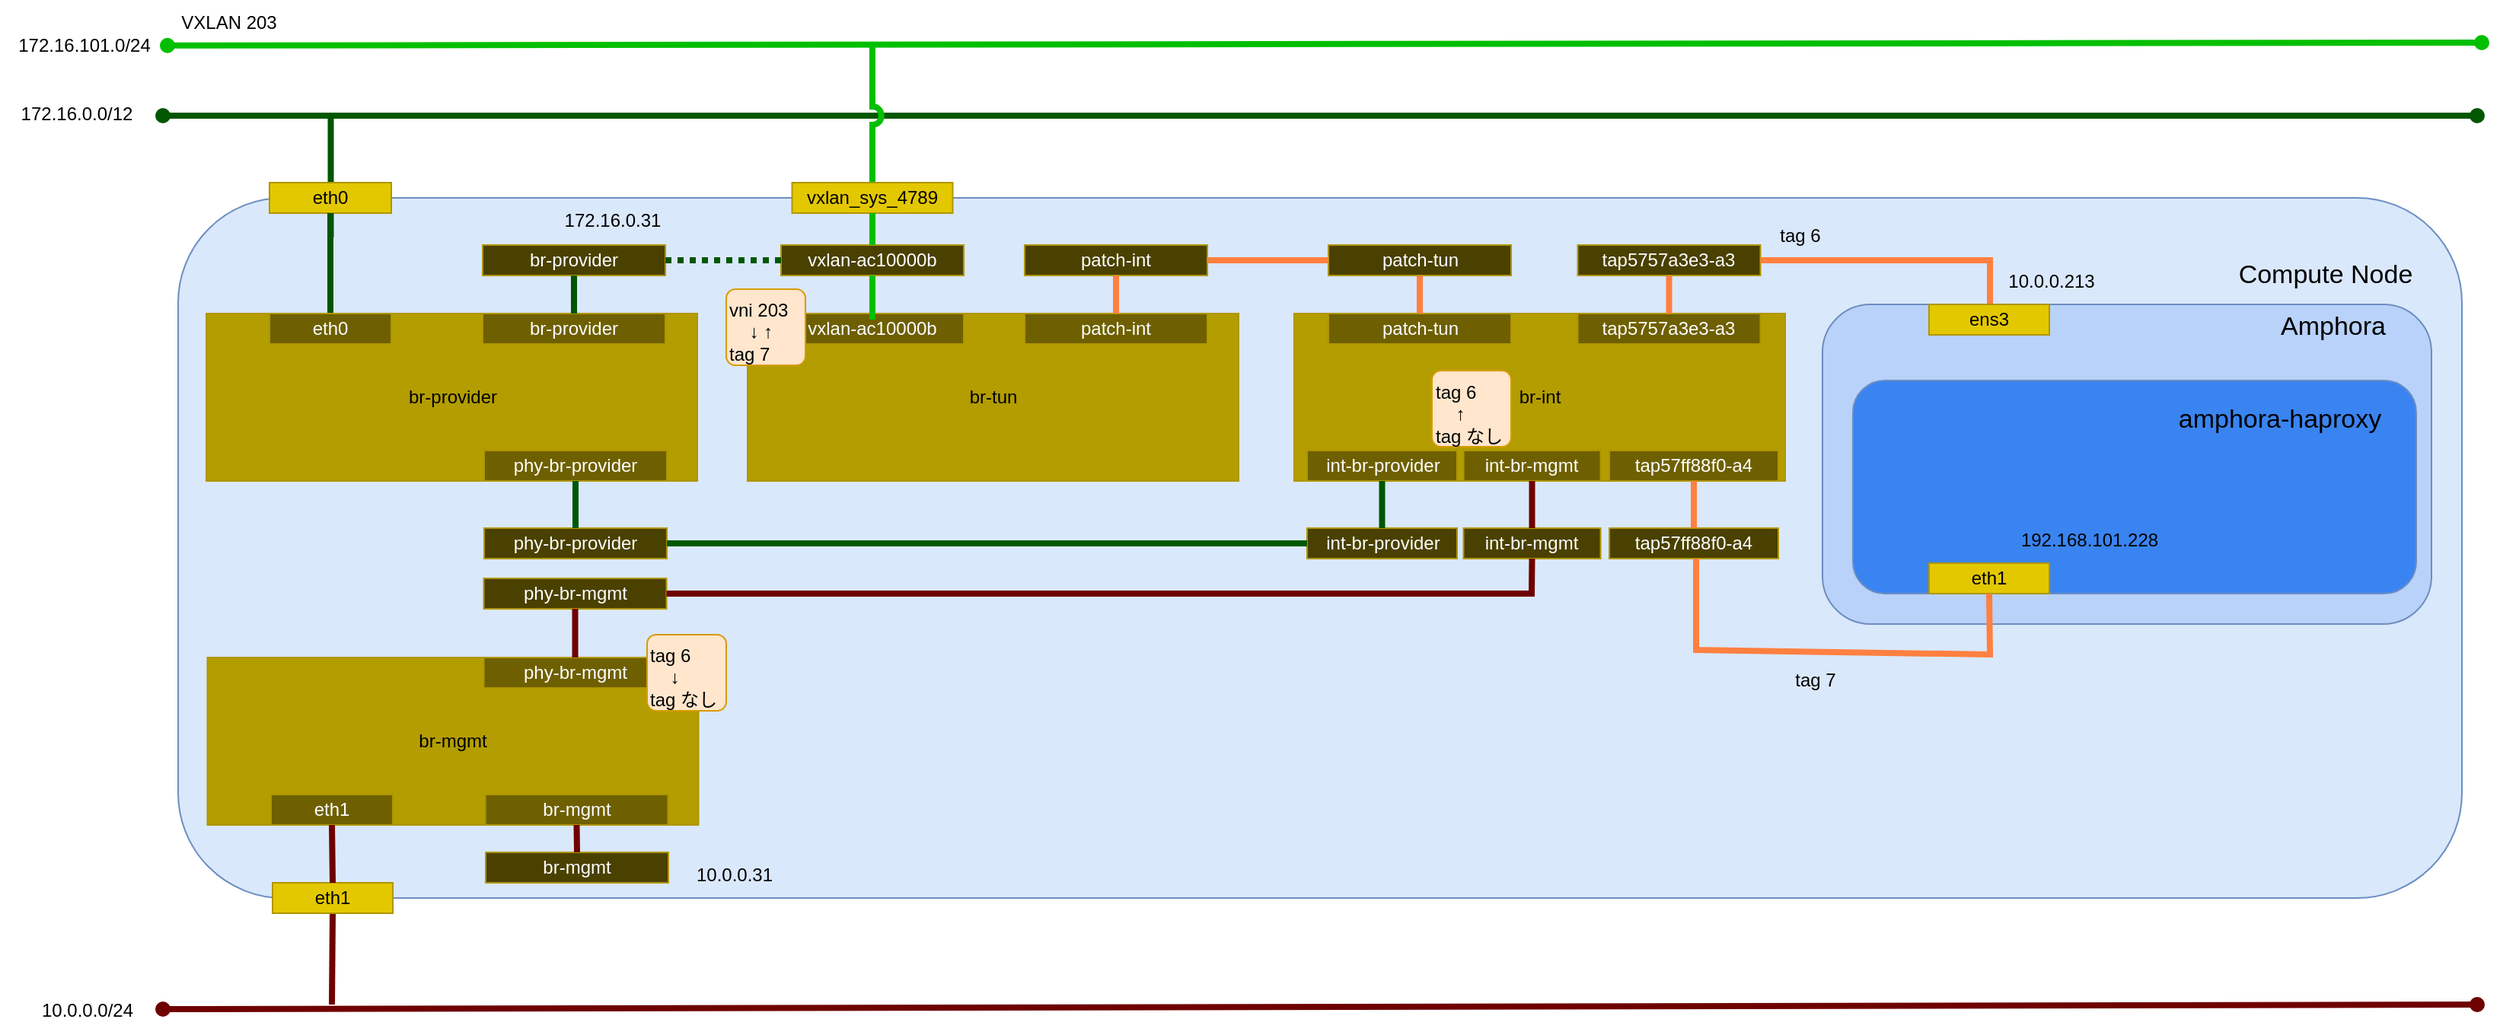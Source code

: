<mxfile version="24.3.1" type="device">
  <diagram name="ページ1" id="6O8cq4Rfigk1k-ii5kAo">
    <mxGraphModel dx="3401" dy="2008" grid="1" gridSize="10" guides="1" tooltips="1" connect="1" arrows="1" fold="1" page="1" pageScale="1" pageWidth="827" pageHeight="1169" math="0" shadow="0">
      <root>
        <mxCell id="0" />
        <object label="ネットワーク" id="1">
          <mxCell style="locked=1;" parent="0" />
        </object>
        <mxCell id="ExSx5SIZApUU_Iw7rpWn-4" value="" style="endArrow=oval;html=1;rounded=0;startArrow=oval;startFill=1;endFill=1;strokeWidth=4;fillColor=#a20025;strokeColor=#6F0000;" parent="1" edge="1">
          <mxGeometry width="50" height="50" relative="1" as="geometry">
            <mxPoint x="-720" y="633" as="sourcePoint" />
            <mxPoint x="800" y="630" as="targetPoint" />
          </mxGeometry>
        </mxCell>
        <mxCell id="ExSx5SIZApUU_Iw7rpWn-5" value="" style="endArrow=oval;html=1;rounded=0;startArrow=oval;startFill=1;endFill=1;strokeWidth=4;fillColor=#008a00;strokeColor=#005700;" parent="1" edge="1">
          <mxGeometry width="50" height="50" relative="1" as="geometry">
            <mxPoint x="-720" y="46" as="sourcePoint" />
            <mxPoint x="800" y="46" as="targetPoint" />
          </mxGeometry>
        </mxCell>
        <mxCell id="ExSx5SIZApUU_Iw7rpWn-10" value="172.16.0.0/12" style="text;html=1;align=center;verticalAlign=middle;resizable=0;points=[];autosize=1;strokeColor=none;fillColor=none;" parent="1" vertex="1">
          <mxGeometry x="-827" y="30" width="100" height="30" as="geometry" />
        </mxCell>
        <mxCell id="ExSx5SIZApUU_Iw7rpWn-11" value="10.0.0.0/24" style="text;html=1;align=center;verticalAlign=middle;resizable=0;points=[];autosize=1;strokeColor=none;fillColor=none;" parent="1" vertex="1">
          <mxGeometry x="-810" y="619" width="80" height="30" as="geometry" />
        </mxCell>
        <mxCell id="ExSx5SIZApUU_Iw7rpWn-25" value="" style="endArrow=none;html=1;rounded=0;startArrow=none;startFill=0;endFill=0;strokeWidth=4;fillColor=#a20025;strokeColor=#6F0000;exitX=0.5;exitY=1;exitDx=0;exitDy=0;" parent="1" edge="1" source="ExSx5SIZApUU_Iw7rpWn-26">
          <mxGeometry width="50" height="50" relative="1" as="geometry">
            <mxPoint x="-609" y="550" as="sourcePoint" />
            <mxPoint x="-609" y="630" as="targetPoint" />
          </mxGeometry>
        </mxCell>
        <mxCell id="00LDoGVnCndl6ptWecl0-33" value="" style="endArrow=oval;html=1;rounded=0;startArrow=oval;startFill=1;endFill=1;strokeWidth=4;fillColor=#008a00;strokeColor=#02BF02;" parent="1" edge="1">
          <mxGeometry width="50" height="50" relative="1" as="geometry">
            <mxPoint x="-717" y="-0.13" as="sourcePoint" />
            <mxPoint x="803" y="-2" as="targetPoint" />
          </mxGeometry>
        </mxCell>
        <mxCell id="00LDoGVnCndl6ptWecl0-34" value="172.16.101.0/24" style="text;html=1;align=center;verticalAlign=middle;resizable=0;points=[];autosize=1;strokeColor=none;fillColor=none;" parent="1" vertex="1">
          <mxGeometry x="-827" y="-15" width="110" height="30" as="geometry" />
        </mxCell>
        <mxCell id="00LDoGVnCndl6ptWecl0-35" value="VXLAN 203" style="text;html=1;align=center;verticalAlign=middle;resizable=0;points=[];autosize=1;strokeColor=none;fillColor=none;" parent="1" vertex="1">
          <mxGeometry x="-717" y="-30" width="80" height="30" as="geometry" />
        </mxCell>
        <mxCell id="00LDoGVnCndl6ptWecl0-40" value="" style="endArrow=none;html=1;rounded=0;startArrow=none;startFill=0;endFill=0;strokeWidth=4;fillColor=#008a00;strokeColor=#02BF02;jumpStyle=arc;entryX=0.5;entryY=0;entryDx=0;entryDy=0;" parent="1" edge="1" target="00LDoGVnCndl6ptWecl0-36">
          <mxGeometry width="50" height="50" relative="1" as="geometry">
            <mxPoint x="-254" as="sourcePoint" />
            <mxPoint x="-253" y="420" as="targetPoint" />
          </mxGeometry>
        </mxCell>
        <object label="マシン" id="ExSx5SIZApUU_Iw7rpWn-6">
          <mxCell style="locked=1;" parent="0" />
        </object>
        <mxCell id="ExSx5SIZApUU_Iw7rpWn-7" value="" style="rounded=1;whiteSpace=wrap;html=1;fillColor=#dae8fc;strokeColor=#6c8ebf;align=center;horizontal=1;" parent="ExSx5SIZApUU_Iw7rpWn-6" vertex="1">
          <mxGeometry x="-710" y="100" width="1500" height="460" as="geometry" />
        </mxCell>
        <mxCell id="ExSx5SIZApUU_Iw7rpWn-26" value="eth1" style="rounded=0;whiteSpace=wrap;html=1;fillColor=#e3c800;fontColor=#000000;strokeColor=#B09500;" parent="ExSx5SIZApUU_Iw7rpWn-6" vertex="1">
          <mxGeometry x="-648" y="550" width="79" height="20" as="geometry" />
        </mxCell>
        <mxCell id="ExSx5SIZApUU_Iw7rpWn-33" value="10.0.0.31" style="text;html=1;align=center;verticalAlign=middle;resizable=0;points=[];autosize=1;strokeColor=none;fillColor=none;" parent="ExSx5SIZApUU_Iw7rpWn-6" vertex="1">
          <mxGeometry x="-380" y="530" width="70" height="30" as="geometry" />
        </mxCell>
        <mxCell id="ExSx5SIZApUU_Iw7rpWn-36" value="172.16.0.31" style="text;html=1;align=center;verticalAlign=middle;resizable=0;points=[];autosize=1;strokeColor=none;fillColor=none;" parent="ExSx5SIZApUU_Iw7rpWn-6" vertex="1">
          <mxGeometry x="-470" y="100" width="90" height="30" as="geometry" />
        </mxCell>
        <mxCell id="21zLahzKs5m0MUraH8DA-1" value="&lt;font style=&quot;font-size: 17px;&quot;&gt;Compute Node&lt;/font&gt;" style="text;html=1;align=center;verticalAlign=middle;resizable=0;points=[];autosize=1;strokeColor=none;fillColor=none;" parent="ExSx5SIZApUU_Iw7rpWn-6" vertex="1">
          <mxGeometry x="630" y="136" width="140" height="30" as="geometry" />
        </mxCell>
        <mxCell id="dvhGGXUbRXbrGdrFJpqn-10" value="" style="group" parent="ExSx5SIZApUU_Iw7rpWn-6" vertex="1" connectable="0">
          <mxGeometry x="-664.5" y="176" width="354.5" height="125" as="geometry" />
        </mxCell>
        <mxCell id="21zLahzKs5m0MUraH8DA-2" value="br-provider" style="rounded=0;whiteSpace=wrap;html=1;fillColor=#B39D00;fontColor=#000000;strokeColor=#B09500;" parent="dvhGGXUbRXbrGdrFJpqn-10" vertex="1">
          <mxGeometry x="-27" width="322.5" height="110" as="geometry" />
        </mxCell>
        <mxCell id="dvhGGXUbRXbrGdrFJpqn-7" value="&lt;font color=&quot;#ffffff&quot;&gt;phy-br-provider&lt;/font&gt;" style="rounded=0;whiteSpace=wrap;html=1;fillColor=#6E6000;fontColor=#000000;strokeColor=#B09500;" parent="dvhGGXUbRXbrGdrFJpqn-10" vertex="1">
          <mxGeometry x="155.5" y="90" width="120" height="20" as="geometry" />
        </mxCell>
        <mxCell id="dvhGGXUbRXbrGdrFJpqn-9" value="&lt;font color=&quot;#ffffff&quot;&gt;br-provider&lt;/font&gt;" style="rounded=0;whiteSpace=wrap;html=1;fillColor=#6E6000;fontColor=#000000;strokeColor=#B09500;" parent="dvhGGXUbRXbrGdrFJpqn-10" vertex="1">
          <mxGeometry x="154.5" width="120" height="20" as="geometry" />
        </mxCell>
        <mxCell id="ExSx5SIZApUU_Iw7rpWn-20" value="" style="endArrow=none;html=1;rounded=0;startArrow=none;startFill=0;endFill=0;strokeWidth=4;fillColor=#008a00;strokeColor=#005700;exitX=0.5;exitY=1;exitDx=0;exitDy=0;" parent="dvhGGXUbRXbrGdrFJpqn-10" edge="1">
          <mxGeometry width="50" height="50" relative="1" as="geometry">
            <mxPoint x="54.75" y="-130" as="sourcePoint" />
            <mxPoint x="54.75" y="-50" as="targetPoint" />
          </mxGeometry>
        </mxCell>
        <mxCell id="ExSx5SIZApUU_Iw7rpWn-32" value="eth0" style="rounded=0;whiteSpace=wrap;html=1;fillColor=#e3c800;fontColor=#000000;strokeColor=#B09500;" parent="dvhGGXUbRXbrGdrFJpqn-10" vertex="1">
          <mxGeometry x="14.5" y="-86" width="80" height="20" as="geometry" />
        </mxCell>
        <mxCell id="21zLahzKs5m0MUraH8DA-3" value="" style="endArrow=none;html=1;rounded=0;startArrow=none;startFill=0;endFill=0;strokeWidth=4;fillColor=#008a00;strokeColor=#005700;exitX=0.5;exitY=1;exitDx=0;exitDy=0;entryX=0.5;entryY=0;entryDx=0;entryDy=0;" parent="dvhGGXUbRXbrGdrFJpqn-10" source="ExSx5SIZApUU_Iw7rpWn-32" target="dvhGGXUbRXbrGdrFJpqn-1" edge="1">
          <mxGeometry width="50" height="50" relative="1" as="geometry">
            <mxPoint x="-24.25" y="-40" as="sourcePoint" />
            <mxPoint x="-24.25" y="40" as="targetPoint" />
          </mxGeometry>
        </mxCell>
        <mxCell id="dvhGGXUbRXbrGdrFJpqn-1" value="&lt;font color=&quot;#ffffff&quot;&gt;eth0&lt;/font&gt;" style="rounded=0;whiteSpace=wrap;html=1;fillColor=#6E6000;fontColor=#000000;strokeColor=#B09500;" parent="dvhGGXUbRXbrGdrFJpqn-10" vertex="1">
          <mxGeometry x="14.5" width="80" height="20" as="geometry" />
        </mxCell>
        <mxCell id="dvhGGXUbRXbrGdrFJpqn-13" value="br-int" style="rounded=0;whiteSpace=wrap;html=1;fillColor=#B39D00;fontColor=#000000;strokeColor=#B09500;" parent="ExSx5SIZApUU_Iw7rpWn-6" vertex="1">
          <mxGeometry x="23" y="176" width="322.5" height="110" as="geometry" />
        </mxCell>
        <mxCell id="dvhGGXUbRXbrGdrFJpqn-15" value="&lt;font color=&quot;#ffffff&quot;&gt;tap57ff88f0-a4&lt;/font&gt;" style="rounded=0;whiteSpace=wrap;html=1;fillColor=#6E6000;fontColor=#000000;strokeColor=#B09500;" parent="ExSx5SIZApUU_Iw7rpWn-6" vertex="1">
          <mxGeometry x="230" y="266" width="111" height="20" as="geometry" />
        </mxCell>
        <mxCell id="dvhGGXUbRXbrGdrFJpqn-16" value="&lt;font color=&quot;#ffffff&quot;&gt;int-br-provider&lt;/font&gt;" style="rounded=0;whiteSpace=wrap;html=1;fillColor=#6E6000;fontColor=#000000;strokeColor=#B09500;" parent="ExSx5SIZApUU_Iw7rpWn-6" vertex="1">
          <mxGeometry x="31.5" y="266" width="98.5" height="20" as="geometry" />
        </mxCell>
        <mxCell id="dvhGGXUbRXbrGdrFJpqn-18" value="&lt;font color=&quot;#ffffff&quot;&gt;br-provider&lt;/font&gt;" style="rounded=0;whiteSpace=wrap;html=1;fillColor=#4A4100;fontColor=#000000;strokeColor=#B09500;" parent="ExSx5SIZApUU_Iw7rpWn-6" vertex="1">
          <mxGeometry x="-510" y="131" width="120" height="20" as="geometry" />
        </mxCell>
        <mxCell id="dvhGGXUbRXbrGdrFJpqn-19" value="&lt;font color=&quot;#ffffff&quot;&gt;phy-br-provider&lt;/font&gt;" style="rounded=0;whiteSpace=wrap;html=1;fillColor=#4A4100;fontColor=#000000;strokeColor=#B09500;" parent="ExSx5SIZApUU_Iw7rpWn-6" vertex="1">
          <mxGeometry x="-509" y="317" width="120" height="20" as="geometry" />
        </mxCell>
        <mxCell id="dvhGGXUbRXbrGdrFJpqn-21" value="&lt;font color=&quot;#ffffff&quot;&gt;int-br-provider&lt;/font&gt;" style="rounded=0;whiteSpace=wrap;html=1;fillColor=#4A4100;fontColor=#000000;strokeColor=#B09500;" parent="ExSx5SIZApUU_Iw7rpWn-6" vertex="1">
          <mxGeometry x="31.5" y="317" width="98.5" height="20" as="geometry" />
        </mxCell>
        <mxCell id="dvhGGXUbRXbrGdrFJpqn-22" value="&lt;font color=&quot;#ffffff&quot;&gt;tap57ff88f0-a4&lt;/font&gt;" style="rounded=0;whiteSpace=wrap;html=1;fillColor=#4A4100;fontColor=#000000;strokeColor=#B09500;" parent="ExSx5SIZApUU_Iw7rpWn-6" vertex="1">
          <mxGeometry x="230" y="317" width="111" height="20" as="geometry" />
        </mxCell>
        <mxCell id="dvhGGXUbRXbrGdrFJpqn-23" value="" style="endArrow=none;html=1;rounded=0;startArrow=none;startFill=0;endFill=0;strokeWidth=4;fillColor=#008a00;strokeColor=#005700;exitX=0.5;exitY=0;exitDx=0;exitDy=0;entryX=0.5;entryY=1;entryDx=0;entryDy=0;" parent="ExSx5SIZApUU_Iw7rpWn-6" source="dvhGGXUbRXbrGdrFJpqn-9" target="dvhGGXUbRXbrGdrFJpqn-18" edge="1">
          <mxGeometry width="50" height="50" relative="1" as="geometry">
            <mxPoint x="-450" y="180" as="sourcePoint" />
            <mxPoint x="-450" y="150" as="targetPoint" />
          </mxGeometry>
        </mxCell>
        <mxCell id="dvhGGXUbRXbrGdrFJpqn-24" value="" style="endArrow=none;html=1;rounded=0;startArrow=none;startFill=0;endFill=0;strokeWidth=4;fillColor=#008a00;strokeColor=#005700;exitX=0.5;exitY=1;exitDx=0;exitDy=0;" parent="ExSx5SIZApUU_Iw7rpWn-6" source="dvhGGXUbRXbrGdrFJpqn-7" target="dvhGGXUbRXbrGdrFJpqn-19" edge="1">
          <mxGeometry width="50" height="50" relative="1" as="geometry">
            <mxPoint x="-599" y="296" as="sourcePoint" />
            <mxPoint x="-599" y="336" as="targetPoint" />
          </mxGeometry>
        </mxCell>
        <mxCell id="dvhGGXUbRXbrGdrFJpqn-25" value="" style="endArrow=none;html=1;rounded=0;startArrow=none;startFill=0;endFill=0;strokeWidth=4;fillColor=#008a00;strokeColor=#005700;exitX=0;exitY=0.5;exitDx=0;exitDy=0;entryX=1;entryY=0.5;entryDx=0;entryDy=0;" parent="ExSx5SIZApUU_Iw7rpWn-6" source="dvhGGXUbRXbrGdrFJpqn-21" target="dvhGGXUbRXbrGdrFJpqn-19" edge="1">
          <mxGeometry width="50" height="50" relative="1" as="geometry">
            <mxPoint x="-412" y="296" as="sourcePoint" />
            <mxPoint x="-412" y="336" as="targetPoint" />
          </mxGeometry>
        </mxCell>
        <mxCell id="dvhGGXUbRXbrGdrFJpqn-26" value="" style="endArrow=none;html=1;rounded=0;startArrow=none;startFill=0;endFill=0;strokeWidth=4;fillColor=#008a00;strokeColor=#005700;exitX=0.5;exitY=1;exitDx=0;exitDy=0;" parent="ExSx5SIZApUU_Iw7rpWn-6" source="dvhGGXUbRXbrGdrFJpqn-16" target="dvhGGXUbRXbrGdrFJpqn-21" edge="1">
          <mxGeometry width="50" height="50" relative="1" as="geometry">
            <mxPoint x="-131" y="296" as="sourcePoint" />
            <mxPoint x="-131" y="336" as="targetPoint" />
          </mxGeometry>
        </mxCell>
        <mxCell id="5NIrijOMDacqgb6EHt3Y-6" value="&lt;font color=&quot;#ffffff&quot;&gt;patch-tun&lt;/font&gt;" style="rounded=0;whiteSpace=wrap;html=1;fillColor=#6E6000;fontColor=#000000;strokeColor=#B09500;" parent="ExSx5SIZApUU_Iw7rpWn-6" vertex="1">
          <mxGeometry x="45.5" y="176" width="120" height="20" as="geometry" />
        </mxCell>
        <mxCell id="00LDoGVnCndl6ptWecl0-1" value="br-tun" style="rounded=0;whiteSpace=wrap;html=1;fillColor=#B39D00;fontColor=#000000;strokeColor=#B09500;" parent="ExSx5SIZApUU_Iw7rpWn-6" vertex="1">
          <mxGeometry x="-336" y="176" width="322.5" height="110" as="geometry" />
        </mxCell>
        <mxCell id="00LDoGVnCndl6ptWecl0-3" value="&lt;font color=&quot;#ffffff&quot;&gt;patch-int&lt;/font&gt;" style="rounded=0;whiteSpace=wrap;html=1;fillColor=#6E6000;fontColor=#000000;strokeColor=#B09500;" parent="ExSx5SIZApUU_Iw7rpWn-6" vertex="1">
          <mxGeometry x="-154" y="176" width="120" height="20" as="geometry" />
        </mxCell>
        <mxCell id="00LDoGVnCndl6ptWecl0-4" value="&lt;font color=&quot;#ffffff&quot;&gt;patch-int&lt;/font&gt;" style="rounded=0;whiteSpace=wrap;html=1;fillColor=#4A4100;fontColor=#000000;strokeColor=#B09500;" parent="ExSx5SIZApUU_Iw7rpWn-6" vertex="1">
          <mxGeometry x="-154" y="131" width="120" height="20" as="geometry" />
        </mxCell>
        <mxCell id="00LDoGVnCndl6ptWecl0-6" value="" style="endArrow=none;html=1;rounded=0;startArrow=none;startFill=0;endFill=0;strokeWidth=4;fillColor=#008a00;strokeColor=#FF8040;exitX=0.5;exitY=0;exitDx=0;exitDy=0;" parent="ExSx5SIZApUU_Iw7rpWn-6" source="00LDoGVnCndl6ptWecl0-3" target="00LDoGVnCndl6ptWecl0-4" edge="1">
          <mxGeometry width="50" height="50" relative="1" as="geometry">
            <mxPoint x="-93.5" y="180" as="sourcePoint" />
            <mxPoint x="-316.5" y="336" as="targetPoint" />
          </mxGeometry>
        </mxCell>
        <mxCell id="00LDoGVnCndl6ptWecl0-9" value="tag 6" style="text;html=1;align=center;verticalAlign=middle;resizable=0;points=[];autosize=1;strokeColor=none;fillColor=none;" parent="ExSx5SIZApUU_Iw7rpWn-6" vertex="1">
          <mxGeometry x="330" y="110" width="50" height="30" as="geometry" />
        </mxCell>
        <mxCell id="00LDoGVnCndl6ptWecl0-11" value="&lt;font color=&quot;#ffffff&quot;&gt;patch-tun&lt;/font&gt;" style="rounded=0;whiteSpace=wrap;html=1;fillColor=#4A4100;fontColor=#000000;strokeColor=#B09500;fontStyle=0" parent="ExSx5SIZApUU_Iw7rpWn-6" vertex="1">
          <mxGeometry x="45.5" y="131" width="120" height="20" as="geometry" />
        </mxCell>
        <mxCell id="00LDoGVnCndl6ptWecl0-13" value="" style="endArrow=none;html=1;rounded=0;startArrow=none;startFill=0;endFill=0;strokeWidth=4;fillColor=#008a00;strokeColor=#FF8040;exitX=0.5;exitY=0;exitDx=0;exitDy=0;entryX=0.5;entryY=1;entryDx=0;entryDy=0;" parent="ExSx5SIZApUU_Iw7rpWn-6" source="5NIrijOMDacqgb6EHt3Y-6" target="00LDoGVnCndl6ptWecl0-11" edge="1">
          <mxGeometry width="50" height="50" relative="1" as="geometry">
            <mxPoint x="316" y="186" as="sourcePoint" />
            <mxPoint x="316" y="161" as="targetPoint" />
          </mxGeometry>
        </mxCell>
        <mxCell id="00LDoGVnCndl6ptWecl0-24" value="" style="endArrow=none;html=1;rounded=0;startArrow=none;startFill=0;endFill=0;strokeWidth=4;fillColor=#008a00;strokeColor=#FF8040;exitX=1;exitY=0.5;exitDx=0;exitDy=0;entryX=0;entryY=0.5;entryDx=0;entryDy=0;" parent="ExSx5SIZApUU_Iw7rpWn-6" source="00LDoGVnCndl6ptWecl0-4" target="00LDoGVnCndl6ptWecl0-11" edge="1">
          <mxGeometry width="50" height="50" relative="1" as="geometry">
            <mxPoint x="-70" y="186" as="sourcePoint" />
            <mxPoint x="-70" y="161" as="targetPoint" />
          </mxGeometry>
        </mxCell>
        <mxCell id="00LDoGVnCndl6ptWecl0-25" value="&lt;font color=&quot;#ffffff&quot;&gt;vxlan-ac10000b&lt;/font&gt;" style="rounded=0;whiteSpace=wrap;html=1;fillColor=#6E6000;fontColor=#000000;strokeColor=#B09500;" parent="ExSx5SIZApUU_Iw7rpWn-6" vertex="1">
          <mxGeometry x="-314" y="176" width="120" height="20" as="geometry" />
        </mxCell>
        <mxCell id="00LDoGVnCndl6ptWecl0-27" value="&lt;font color=&quot;#ffffff&quot;&gt;vxlan-ac10000b&lt;/font&gt;" style="rounded=0;whiteSpace=wrap;html=1;fillColor=#4A4100;fontColor=#000000;strokeColor=#B09500;" parent="ExSx5SIZApUU_Iw7rpWn-6" vertex="1">
          <mxGeometry x="-314" y="131" width="120" height="20" as="geometry" />
        </mxCell>
        <mxCell id="00LDoGVnCndl6ptWecl0-28" value="" style="endArrow=none;html=1;rounded=0;startArrow=none;startFill=0;endFill=0;strokeWidth=4;fillColor=#008a00;strokeColor=#02BF02;entryX=0.5;entryY=1;entryDx=0;entryDy=0;jumpStyle=arc;" parent="ExSx5SIZApUU_Iw7rpWn-6" target="00LDoGVnCndl6ptWecl0-27" edge="1">
          <mxGeometry width="50" height="50" relative="1" as="geometry">
            <mxPoint x="-254" y="180" as="sourcePoint" />
            <mxPoint x="-453" y="336" as="targetPoint" />
          </mxGeometry>
        </mxCell>
        <mxCell id="00LDoGVnCndl6ptWecl0-29" value="&lt;font color=&quot;#ffffff&quot;&gt;tap5757a3e3-a3&lt;/font&gt;" style="rounded=0;whiteSpace=wrap;html=1;fillColor=#6E6000;fontColor=#000000;strokeColor=#B09500;" parent="ExSx5SIZApUU_Iw7rpWn-6" vertex="1">
          <mxGeometry x="209.25" y="176" width="120" height="20" as="geometry" />
        </mxCell>
        <mxCell id="00LDoGVnCndl6ptWecl0-30" value="" style="endArrow=none;html=1;rounded=0;startArrow=none;startFill=0;endFill=0;strokeWidth=4;fillColor=#008a00;strokeColor=#005700;exitX=0;exitY=0.5;exitDx=0;exitDy=0;entryX=1;entryY=0.5;entryDx=0;entryDy=0;dashed=1;dashPattern=1 1;" parent="ExSx5SIZApUU_Iw7rpWn-6" source="00LDoGVnCndl6ptWecl0-27" target="dvhGGXUbRXbrGdrFJpqn-18" edge="1">
          <mxGeometry width="50" height="50" relative="1" as="geometry">
            <mxPoint x="-599" y="296" as="sourcePoint" />
            <mxPoint x="-599" y="366" as="targetPoint" />
          </mxGeometry>
        </mxCell>
        <mxCell id="00LDoGVnCndl6ptWecl0-10" value="&lt;div&gt;vni 203&lt;br&gt;&lt;/div&gt;&lt;div&gt;&amp;nbsp;&amp;nbsp;&amp;nbsp; ↓ ↑&lt;br&gt;&lt;/div&gt;&lt;div&gt;tag 7&lt;br&gt;&lt;/div&gt;" style="text;html=1;whiteSpace=wrap;overflow=hidden;rounded=1;fillColor=#ffe6cc;strokeColor=#d79b00;arcSize=12;" parent="ExSx5SIZApUU_Iw7rpWn-6" vertex="1">
          <mxGeometry x="-350" y="160" width="52" height="50" as="geometry" />
        </mxCell>
        <mxCell id="00LDoGVnCndl6ptWecl0-36" value="vxlan_sys_4789" style="rounded=0;whiteSpace=wrap;html=1;fillColor=#e3c800;fontColor=#000000;strokeColor=#B09500;" parent="ExSx5SIZApUU_Iw7rpWn-6" vertex="1">
          <mxGeometry x="-306.75" y="90" width="105.5" height="20" as="geometry" />
        </mxCell>
        <mxCell id="00LDoGVnCndl6ptWecl0-39" value="" style="endArrow=none;html=1;rounded=0;startArrow=none;startFill=0;endFill=0;strokeWidth=4;fillColor=#008a00;strokeColor=#02BF02;entryX=0.5;entryY=0;entryDx=0;entryDy=0;exitX=0.5;exitY=1;exitDx=0;exitDy=0;" parent="ExSx5SIZApUU_Iw7rpWn-6" source="00LDoGVnCndl6ptWecl0-36" target="00LDoGVnCndl6ptWecl0-27" edge="1">
          <mxGeometry width="50" height="50" relative="1" as="geometry">
            <mxPoint x="-130" y="-50" as="sourcePoint" />
            <mxPoint x="-244" y="161" as="targetPoint" />
          </mxGeometry>
        </mxCell>
        <mxCell id="0eYkKjvJnWy44XSoVtm--10" value="&lt;font color=&quot;#ffffff&quot;&gt;tap5757a3e3-a3&lt;/font&gt;" style="rounded=0;whiteSpace=wrap;html=1;fillColor=#4A4100;fontColor=#000000;strokeColor=#B09500;" vertex="1" parent="ExSx5SIZApUU_Iw7rpWn-6">
          <mxGeometry x="209.25" y="131" width="120" height="20" as="geometry" />
        </mxCell>
        <mxCell id="0eYkKjvJnWy44XSoVtm--12" value="" style="endArrow=none;html=1;rounded=0;startArrow=none;startFill=0;endFill=0;strokeWidth=4;fillColor=#008a00;strokeColor=#FF8040;exitX=0.5;exitY=0;exitDx=0;exitDy=0;entryX=0.5;entryY=1;entryDx=0;entryDy=0;" edge="1" parent="ExSx5SIZApUU_Iw7rpWn-6" source="dvhGGXUbRXbrGdrFJpqn-22" target="dvhGGXUbRXbrGdrFJpqn-15">
          <mxGeometry width="50" height="50" relative="1" as="geometry">
            <mxPoint x="294.5" y="186" as="sourcePoint" />
            <mxPoint x="294.5" y="161" as="targetPoint" />
          </mxGeometry>
        </mxCell>
        <mxCell id="0eYkKjvJnWy44XSoVtm--14" value="" style="endArrow=none;html=1;rounded=0;startArrow=none;startFill=0;endFill=0;strokeWidth=4;fillColor=#008a00;strokeColor=#FF8040;entryX=1;entryY=0.5;entryDx=0;entryDy=0;" edge="1" parent="ExSx5SIZApUU_Iw7rpWn-6" target="0eYkKjvJnWy44XSoVtm--10">
          <mxGeometry width="50" height="50" relative="1" as="geometry">
            <mxPoint x="480" y="170" as="sourcePoint" />
            <mxPoint x="279" y="161" as="targetPoint" />
            <Array as="points">
              <mxPoint x="480" y="141" />
            </Array>
          </mxGeometry>
        </mxCell>
        <mxCell id="0eYkKjvJnWy44XSoVtm--15" value="" style="endArrow=none;html=1;rounded=0;startArrow=none;startFill=0;endFill=0;strokeWidth=4;fillColor=#008a00;strokeColor=#FF8040;exitX=0.5;exitY=0;exitDx=0;exitDy=0;entryX=0.5;entryY=1;entryDx=0;entryDy=0;" edge="1" parent="ExSx5SIZApUU_Iw7rpWn-6" source="00LDoGVnCndl6ptWecl0-29" target="0eYkKjvJnWy44XSoVtm--10">
          <mxGeometry width="50" height="50" relative="1" as="geometry">
            <mxPoint x="276" y="327" as="sourcePoint" />
            <mxPoint x="276" y="296" as="targetPoint" />
          </mxGeometry>
        </mxCell>
        <mxCell id="0eYkKjvJnWy44XSoVtm--22" value="br-mgmt" style="rounded=0;whiteSpace=wrap;html=1;fillColor=#B39D00;fontColor=#000000;strokeColor=#B09500;" vertex="1" parent="ExSx5SIZApUU_Iw7rpWn-6">
          <mxGeometry x="-690.75" y="402" width="322.5" height="110" as="geometry" />
        </mxCell>
        <mxCell id="0eYkKjvJnWy44XSoVtm--23" value="&lt;font color=&quot;#ffffff&quot;&gt;br-mgmt&lt;/font&gt;" style="rounded=0;whiteSpace=wrap;html=1;fillColor=#6E6000;fontColor=#000000;strokeColor=#B09500;" vertex="1" parent="ExSx5SIZApUU_Iw7rpWn-6">
          <mxGeometry x="-508.25" y="492" width="120" height="20" as="geometry" />
        </mxCell>
        <mxCell id="0eYkKjvJnWy44XSoVtm--24" value="&lt;font color=&quot;#ffffff&quot;&gt;phy-br-mgmt&lt;/font&gt;" style="rounded=0;whiteSpace=wrap;html=1;fillColor=#6E6000;fontColor=#000000;strokeColor=#B09500;" vertex="1" parent="ExSx5SIZApUU_Iw7rpWn-6">
          <mxGeometry x="-509.25" y="402" width="120" height="20" as="geometry" />
        </mxCell>
        <mxCell id="0eYkKjvJnWy44XSoVtm--25" value="&lt;font color=&quot;#ffffff&quot;&gt;eth1&lt;/font&gt;" style="rounded=0;whiteSpace=wrap;html=1;fillColor=#6E6000;fontColor=#000000;strokeColor=#B09500;" vertex="1" parent="ExSx5SIZApUU_Iw7rpWn-6">
          <mxGeometry x="-649" y="492" width="80" height="20" as="geometry" />
        </mxCell>
        <mxCell id="0eYkKjvJnWy44XSoVtm--26" value="&lt;font color=&quot;#ffffff&quot;&gt;phy-br-mgmt&lt;/font&gt;" style="rounded=0;whiteSpace=wrap;html=1;fillColor=#4A4100;fontColor=#000000;strokeColor=#B09500;" vertex="1" parent="ExSx5SIZApUU_Iw7rpWn-6">
          <mxGeometry x="-509.25" y="350" width="120" height="20" as="geometry" />
        </mxCell>
        <mxCell id="0eYkKjvJnWy44XSoVtm--27" value="" style="endArrow=none;html=1;rounded=0;startArrow=none;startFill=0;endFill=0;strokeWidth=4;fillColor=#a20025;strokeColor=#6F0000;exitX=0.5;exitY=1;exitDx=0;exitDy=0;entryX=0.5;entryY=0;entryDx=0;entryDy=0;" edge="1" parent="ExSx5SIZApUU_Iw7rpWn-6" source="0eYkKjvJnWy44XSoVtm--25" target="ExSx5SIZApUU_Iw7rpWn-26">
          <mxGeometry width="50" height="50" relative="1" as="geometry">
            <mxPoint x="-598" y="560" as="sourcePoint" />
            <mxPoint x="-470" y="570" as="targetPoint" />
          </mxGeometry>
        </mxCell>
        <mxCell id="0eYkKjvJnWy44XSoVtm--28" value="" style="endArrow=none;html=1;rounded=0;startArrow=none;startFill=0;endFill=0;strokeWidth=4;fillColor=#008a00;strokeColor=#6F0000;exitX=0.5;exitY=1;exitDx=0;exitDy=0;entryX=0.5;entryY=0;entryDx=0;entryDy=0;" edge="1" parent="ExSx5SIZApUU_Iw7rpWn-6" source="0eYkKjvJnWy44XSoVtm--26" target="0eYkKjvJnWy44XSoVtm--24">
          <mxGeometry width="50" height="50" relative="1" as="geometry">
            <mxPoint x="-439" y="296" as="sourcePoint" />
            <mxPoint x="-439" y="327" as="targetPoint" />
          </mxGeometry>
        </mxCell>
        <mxCell id="0eYkKjvJnWy44XSoVtm--29" value="&lt;font color=&quot;#ffffff&quot;&gt;br-mgmt&lt;/font&gt;" style="rounded=0;whiteSpace=wrap;html=1;fillColor=#4A4100;fontColor=#000000;strokeColor=#B09500;" vertex="1" parent="ExSx5SIZApUU_Iw7rpWn-6">
          <mxGeometry x="-508" y="530" width="120" height="20" as="geometry" />
        </mxCell>
        <mxCell id="0eYkKjvJnWy44XSoVtm--30" value="" style="endArrow=none;html=1;rounded=0;startArrow=none;startFill=0;endFill=0;strokeWidth=4;fillColor=#008a00;strokeColor=#6F0000;entryX=0.5;entryY=0;entryDx=0;entryDy=0;exitX=0.5;exitY=1;exitDx=0;exitDy=0;" edge="1" parent="ExSx5SIZApUU_Iw7rpWn-6" source="0eYkKjvJnWy44XSoVtm--23" target="0eYkKjvJnWy44XSoVtm--29">
          <mxGeometry width="50" height="50" relative="1" as="geometry">
            <mxPoint x="-449" y="510" as="sourcePoint" />
            <mxPoint x="-439" y="412" as="targetPoint" />
          </mxGeometry>
        </mxCell>
        <mxCell id="0eYkKjvJnWy44XSoVtm--31" value="&lt;font color=&quot;#ffffff&quot;&gt;int-br-mgmt&lt;/font&gt;" style="rounded=0;whiteSpace=wrap;html=1;fillColor=#6E6000;fontColor=#000000;strokeColor=#B09500;" vertex="1" parent="ExSx5SIZApUU_Iw7rpWn-6">
          <mxGeometry x="134.25" y="266" width="90" height="20" as="geometry" />
        </mxCell>
        <mxCell id="0eYkKjvJnWy44XSoVtm--34" value="&lt;font color=&quot;#ffffff&quot;&gt;int-br-mgmt&lt;/font&gt;" style="rounded=0;whiteSpace=wrap;html=1;fillColor=#4A4100;fontColor=#000000;strokeColor=#B09500;" vertex="1" parent="ExSx5SIZApUU_Iw7rpWn-6">
          <mxGeometry x="134.25" y="317" width="90" height="20" as="geometry" />
        </mxCell>
        <mxCell id="0eYkKjvJnWy44XSoVtm--35" value="" style="endArrow=none;html=1;rounded=0;startArrow=none;startFill=0;endFill=0;strokeWidth=4;fillColor=#008a00;strokeColor=#6F0000;exitX=0.5;exitY=1;exitDx=0;exitDy=0;entryX=1;entryY=0.5;entryDx=0;entryDy=0;" edge="1" parent="ExSx5SIZApUU_Iw7rpWn-6">
          <mxGeometry width="50" height="50" relative="1" as="geometry">
            <mxPoint x="179.25" y="337" as="sourcePoint" />
            <mxPoint x="-389.25" y="360" as="targetPoint" />
            <Array as="points">
              <mxPoint x="179" y="360" />
            </Array>
          </mxGeometry>
        </mxCell>
        <mxCell id="0eYkKjvJnWy44XSoVtm--36" value="" style="endArrow=none;html=1;rounded=0;startArrow=none;startFill=0;endFill=0;strokeWidth=4;fillColor=#008a00;strokeColor=#6F0000;exitX=0.5;exitY=1;exitDx=0;exitDy=0;entryX=0.5;entryY=0;entryDx=0;entryDy=0;" edge="1" parent="ExSx5SIZApUU_Iw7rpWn-6" source="0eYkKjvJnWy44XSoVtm--31" target="0eYkKjvJnWy44XSoVtm--34">
          <mxGeometry width="50" height="50" relative="1" as="geometry">
            <mxPoint x="91" y="296" as="sourcePoint" />
            <mxPoint x="91" y="327" as="targetPoint" />
          </mxGeometry>
        </mxCell>
        <mxCell id="0eYkKjvJnWy44XSoVtm--37" value="&lt;div&gt;tag 6&lt;br&gt;&lt;/div&gt;&lt;div&gt;&amp;nbsp;&amp;nbsp;&amp;nbsp; ↓&lt;br&gt;&lt;/div&gt;&lt;div&gt;tag なし&lt;br&gt;&lt;/div&gt;" style="text;html=1;whiteSpace=wrap;overflow=hidden;rounded=1;fillColor=#ffe6cc;strokeColor=#d79b00;arcSize=12;" vertex="1" parent="ExSx5SIZApUU_Iw7rpWn-6">
          <mxGeometry x="-402" y="387" width="52" height="50" as="geometry" />
        </mxCell>
        <mxCell id="0eYkKjvJnWy44XSoVtm--38" value="tag 7" style="text;html=1;align=center;verticalAlign=middle;resizable=0;points=[];autosize=1;strokeColor=none;fillColor=none;" vertex="1" parent="ExSx5SIZApUU_Iw7rpWn-6">
          <mxGeometry x="340" y="402" width="50" height="30" as="geometry" />
        </mxCell>
        <mxCell id="0eYkKjvJnWy44XSoVtm--39" value="&lt;div&gt;tag 6&lt;br&gt;&lt;/div&gt;&lt;div&gt;&amp;nbsp;&amp;nbsp;&amp;nbsp; ↑&lt;br&gt;&lt;/div&gt;&lt;div&gt;tag なし&lt;br&gt;&lt;/div&gt;" style="text;html=1;whiteSpace=wrap;overflow=hidden;rounded=1;fillColor=#ffe6cc;strokeColor=#d79b00;arcSize=12;" vertex="1" parent="ExSx5SIZApUU_Iw7rpWn-6">
          <mxGeometry x="113.5" y="213.5" width="52" height="50" as="geometry" />
        </mxCell>
        <object label="amphora" id="5NIrijOMDacqgb6EHt3Y-1">
          <mxCell style="locked=1;" parent="0" />
        </object>
        <mxCell id="5NIrijOMDacqgb6EHt3Y-2" value="" style="rounded=1;whiteSpace=wrap;html=1;fillColor=#b8d2fa;strokeColor=#6c8ebf;align=center;horizontal=1;" parent="5NIrijOMDacqgb6EHt3Y-1" vertex="1">
          <mxGeometry x="370" y="170" width="400" height="210" as="geometry" />
        </mxCell>
        <mxCell id="5NIrijOMDacqgb6EHt3Y-4" value="10.0.0.213" style="text;html=1;align=center;verticalAlign=middle;resizable=0;points=[];autosize=1;strokeColor=none;fillColor=none;" parent="5NIrijOMDacqgb6EHt3Y-1" vertex="1">
          <mxGeometry x="480" y="140" width="80" height="30" as="geometry" />
        </mxCell>
        <mxCell id="0eYkKjvJnWy44XSoVtm--1" value="&lt;font style=&quot;font-size: 17px;&quot;&gt;Amphora&lt;/font&gt;" style="text;html=1;align=center;verticalAlign=middle;resizable=0;points=[];autosize=1;strokeColor=none;fillColor=none;" vertex="1" parent="5NIrijOMDacqgb6EHt3Y-1">
          <mxGeometry x="660" y="170" width="90" height="30" as="geometry" />
        </mxCell>
        <mxCell id="0eYkKjvJnWy44XSoVtm--8" value="ens3" style="rounded=0;whiteSpace=wrap;html=1;fillColor=#e3c800;fontColor=#000000;strokeColor=#B09500;" vertex="1" parent="5NIrijOMDacqgb6EHt3Y-1">
          <mxGeometry x="440" y="170" width="79" height="20" as="geometry" />
        </mxCell>
        <object label="ロードバランサ" id="0eYkKjvJnWy44XSoVtm--2">
          <mxCell style="locked=1;" parent="0" />
        </object>
        <mxCell id="0eYkKjvJnWy44XSoVtm--3" value="" style="rounded=1;whiteSpace=wrap;html=1;fillColor=#3a84f1;strokeColor=#6c8ebf;align=center;horizontal=1;" vertex="1" parent="0eYkKjvJnWy44XSoVtm--2">
          <mxGeometry x="390" y="220" width="370" height="140" as="geometry" />
        </mxCell>
        <mxCell id="0eYkKjvJnWy44XSoVtm--5" value="192.168.101.228" style="text;html=1;align=center;verticalAlign=middle;resizable=0;points=[];autosize=1;strokeColor=none;fillColor=none;" vertex="1" parent="0eYkKjvJnWy44XSoVtm--2">
          <mxGeometry x="485" y="310" width="120" height="30" as="geometry" />
        </mxCell>
        <mxCell id="0eYkKjvJnWy44XSoVtm--6" value="&lt;pre style=&quot;font-size: 17px;&quot;&gt;&lt;font style=&quot;font-size: 17px;&quot; face=&quot;Helvetica&quot;&gt;&lt;span class=&quot;w&quot;&gt;&lt;/span&gt;amphora-haproxy&lt;/font&gt;&lt;/pre&gt;" style="text;html=1;align=center;verticalAlign=middle;resizable=0;points=[];autosize=1;strokeColor=none;fillColor=none;" vertex="1" parent="0eYkKjvJnWy44XSoVtm--2">
          <mxGeometry x="590" y="210" width="160" height="70" as="geometry" />
        </mxCell>
        <mxCell id="0eYkKjvJnWy44XSoVtm--9" value="eth1" style="rounded=0;whiteSpace=wrap;html=1;fillColor=#e3c800;fontColor=#000000;strokeColor=#B09500;" vertex="1" parent="0eYkKjvJnWy44XSoVtm--2">
          <mxGeometry x="440" y="340" width="79" height="20" as="geometry" />
        </mxCell>
        <mxCell id="0eYkKjvJnWy44XSoVtm--17" value="" style="endArrow=none;html=1;rounded=0;startArrow=none;startFill=0;endFill=0;strokeWidth=4;fillColor=#008a00;strokeColor=#FF8040;entryX=0.5;entryY=1;entryDx=0;entryDy=0;" edge="1" parent="0eYkKjvJnWy44XSoVtm--2" target="0eYkKjvJnWy44XSoVtm--9">
          <mxGeometry width="50" height="50" relative="1" as="geometry">
            <mxPoint x="287" y="337" as="sourcePoint" />
            <mxPoint x="476.5" y="367" as="targetPoint" />
            <Array as="points">
              <mxPoint x="287" y="397" />
              <mxPoint x="480" y="400" />
            </Array>
          </mxGeometry>
        </mxCell>
      </root>
    </mxGraphModel>
  </diagram>
</mxfile>
